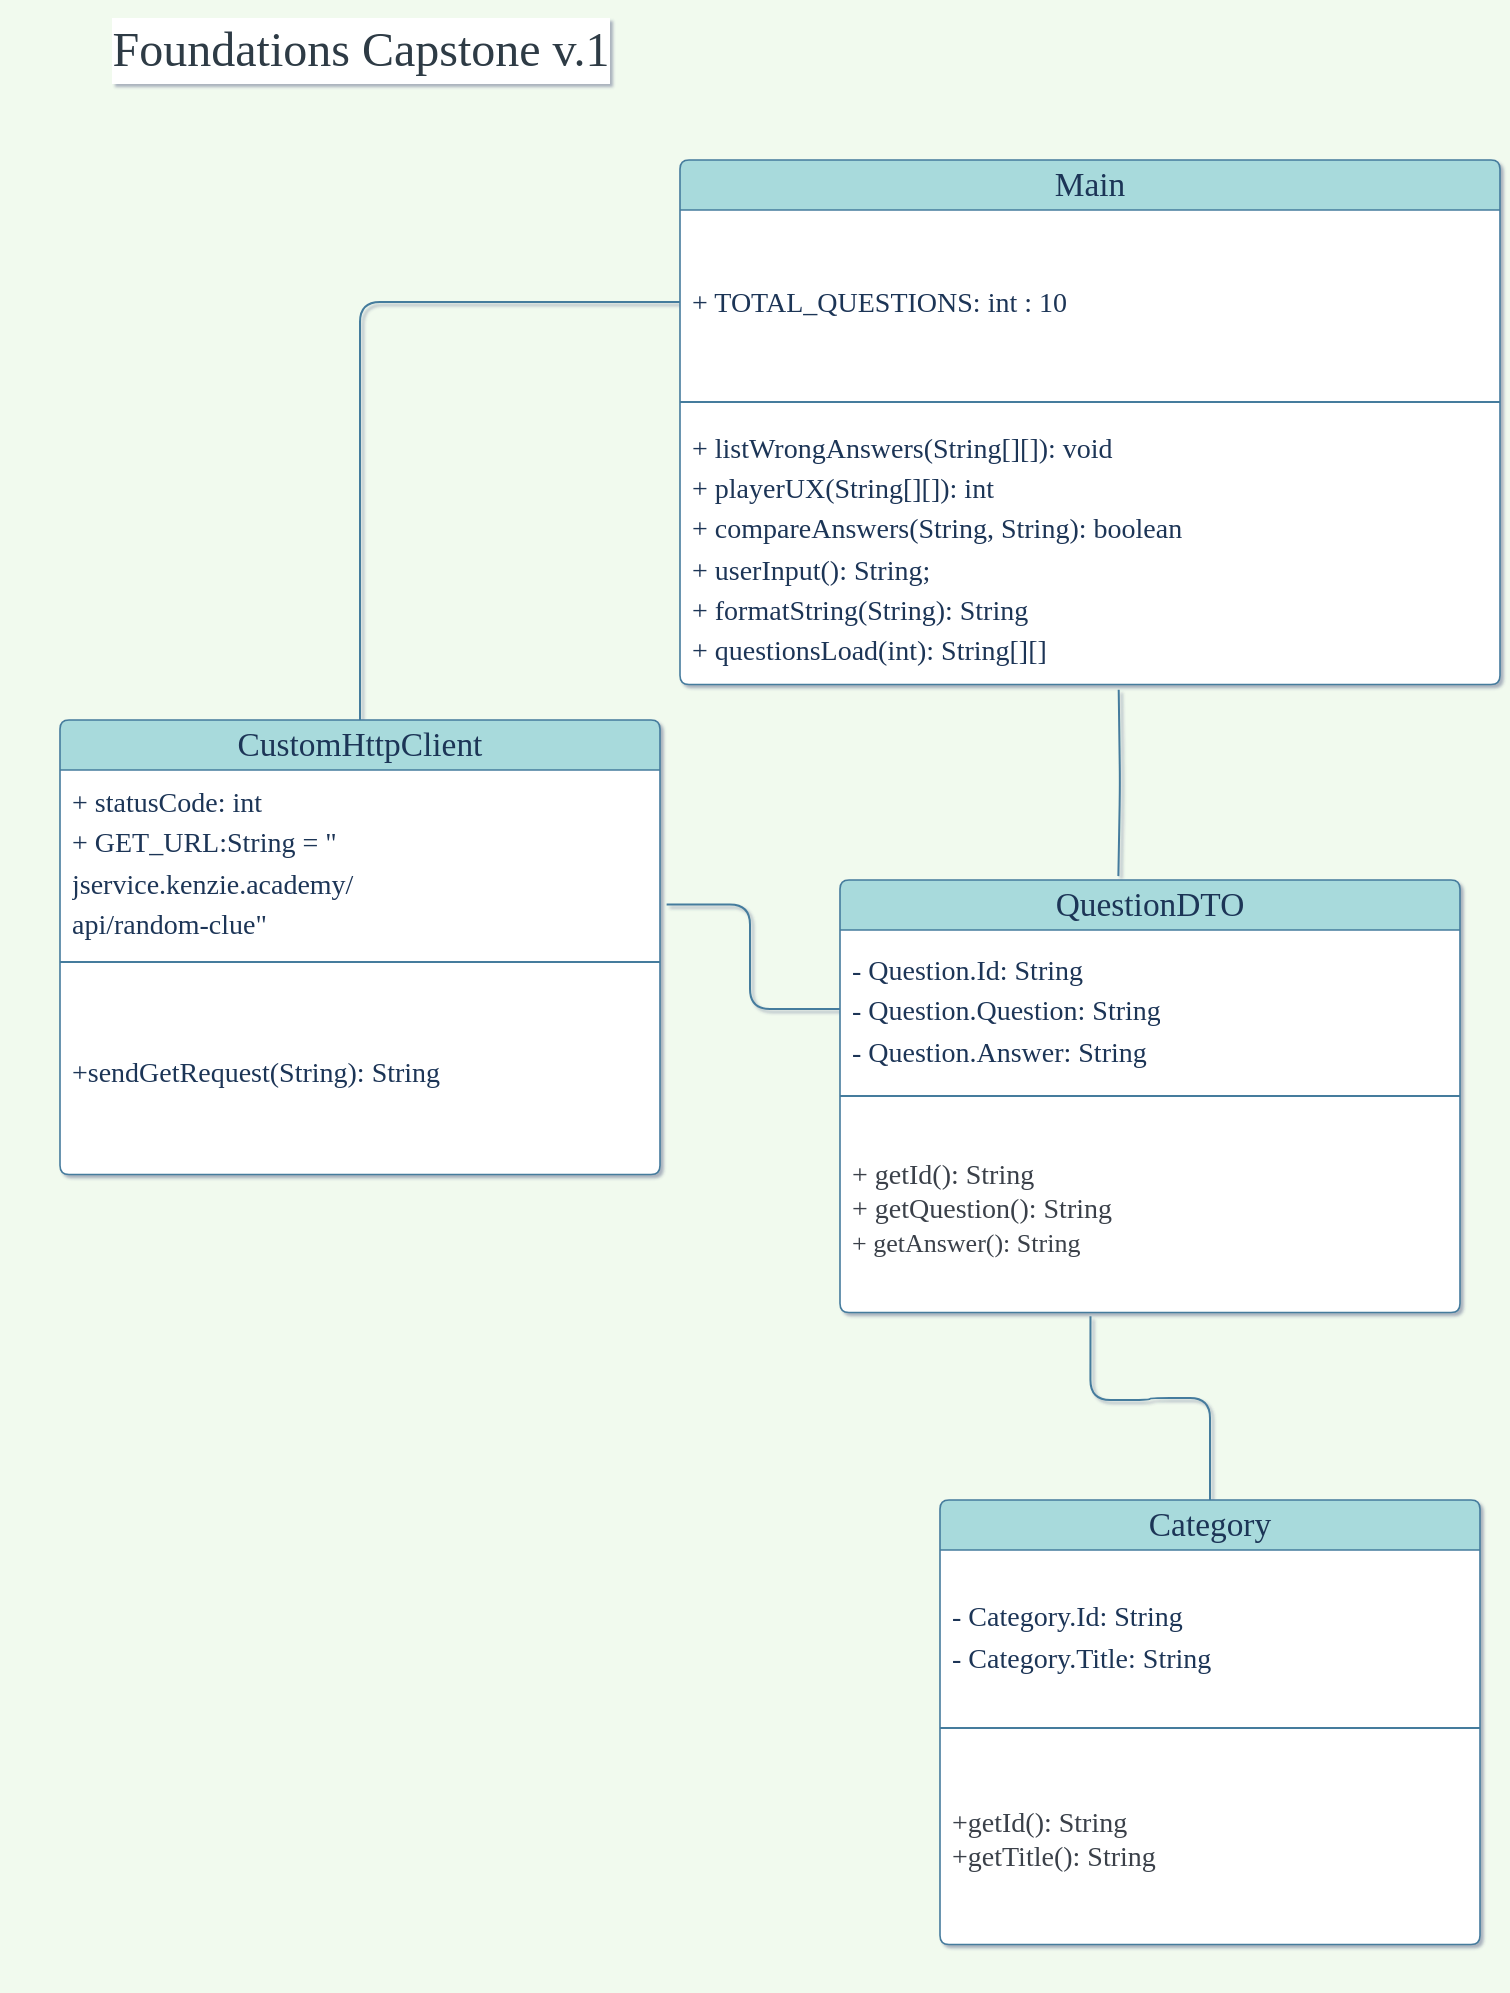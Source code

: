 <mxfile version="20.2.6" type="github">
  <diagram name="Page-1" id="c4acf3e9-155e-7222-9cf6-157b1a14988f">
    <mxGraphModel dx="2169" dy="3454" grid="1" gridSize="10" guides="1" tooltips="1" connect="1" arrows="1" fold="1" page="1" pageScale="1" pageWidth="850" pageHeight="1100" background="#F1FAEE" math="0" shadow="1">
      <root>
        <mxCell id="0" />
        <mxCell id="1" parent="0" />
        <mxCell id="QppL3apP4pxPCaE8zfrQ-16" value="&lt;font face=&quot;Lucida Console&quot;&gt;QuestionDTO&lt;/font&gt;" style="html=1;overflow=block;blockSpacing=1;swimlane;childLayout=stackLayout;horizontal=1;horizontalStack=0;resizeParent=1;resizeParentMax=0;resizeLast=0;collapsible=0;fontStyle=0;marginBottom=0;swimlaneFillColor=#ffffff;startSize=25;whiteSpace=wrap;fontSize=16.7;fontColor=#1D3557;align=center;spacing=0;strokeColor=#457B9D;strokeOpacity=100;rounded=1;absoluteArcSize=1;arcSize=9;strokeWidth=0.8;fillColor=#A8DADC;" parent="1" vertex="1">
          <mxGeometry x="-410" y="-1740" width="310" height="216.25" as="geometry" />
        </mxCell>
        <mxCell id="QppL3apP4pxPCaE8zfrQ-17" value="&lt;font style=&quot;font-size: 14px;&quot; face=&quot;Lucida Console&quot;&gt;- Question.Id: String&lt;br&gt;- Question.Question: String&lt;br&gt;- Question.Answer: String&lt;/font&gt;" style="part=1;html=1;resizeHeight=0;strokeColor=none;fillColor=none;align=left;verticalAlign=middle;spacingLeft=4;spacingRight=4;overflow=hidden;rotatable=0;points=[[0,0.5],[1,0.5]];portConstraint=eastwest;swimlaneFillColor=#ffffff;strokeOpacity=100;whiteSpace=wrap;fontSize=16.7;fontColor=#1D3557;rounded=1;" parent="QppL3apP4pxPCaE8zfrQ-16" vertex="1">
          <mxGeometry y="25" width="310" height="79" as="geometry" />
        </mxCell>
        <mxCell id="QppL3apP4pxPCaE8zfrQ-18" value="" style="line;strokeWidth=1;fillColor=none;align=left;verticalAlign=middle;spacingTop=-1;spacingLeft=3;spacingRight=3;rotatable=0;labelPosition=right;points=[];portConstraint=eastwest;rounded=1;labelBackgroundColor=#F1FAEE;strokeColor=#457B9D;fontColor=#1D3557;" parent="QppL3apP4pxPCaE8zfrQ-16" vertex="1">
          <mxGeometry y="104" width="310" height="8" as="geometry" />
        </mxCell>
        <mxCell id="QppL3apP4pxPCaE8zfrQ-19" value="&lt;span style=&quot;color: rgb(58, 65, 74);&quot;&gt;&lt;font style=&quot;font-size: 14px;&quot; face=&quot;Lucida Console&quot;&gt;+ getId(): String&lt;br&gt;+ getQuestion(): String&lt;br&gt;&lt;/font&gt;&lt;font face=&quot;Lucida Console&quot;&gt;+ getAnswer(): String&lt;/font&gt;&lt;br&gt;&lt;/span&gt;" style="part=1;html=1;resizeHeight=0;strokeColor=none;fillColor=none;align=left;verticalAlign=middle;spacingLeft=4;spacingRight=4;overflow=hidden;rotatable=0;points=[[0,0.5],[1,0.5]];portConstraint=eastwest;swimlaneFillColor=#ffffff;strokeOpacity=100;whiteSpace=wrap;fontSize=13;rounded=1;fontColor=#1D3557;" parent="QppL3apP4pxPCaE8zfrQ-16" vertex="1">
          <mxGeometry y="112" width="310" height="104.25" as="geometry" />
        </mxCell>
        <UserObject label="" lucidchartObjectId="3J_C~.xnrt3a" id="QppL3apP4pxPCaE8zfrQ-21">
          <mxCell style="html=1;overflow=block;blockSpacing=1;whiteSpace=wrap;shape=image;fontSize=13;spacing=0;strokeColor=none;strokeOpacity=100;strokeWidth=0;image=https://images.lucid.app/images/462a75c5-ce3d-442a-9572-1a2fd26a31dd/content;imageAspect=0;rounded=1;fillColor=#A8DADC;fontColor=#1D3557;" parent="1" vertex="1">
            <mxGeometry x="-786" y="-1350" width="286" height="162" as="geometry" />
          </mxCell>
        </UserObject>
        <mxCell id="sQpOkhp2Sbl153yCbMzi-2" value="&lt;h1 style=&quot;margin: 0px; font-weight: normal; line-height: 1.3; text-rendering: optimizelegibility; overflow-wrap: break-word; hyphens: auto; color: rgb(45, 59, 69); text-align: start; background-color: rgb(255, 255, 255);&quot; class=&quot;title&quot;&gt;&lt;font style=&quot;font-size: 24px;&quot; face=&quot;Lucida Console&quot;&gt;Foundations Capstone v.1&lt;/font&gt;&lt;/h1&gt;" style="text;html=1;resizable=0;autosize=1;align=center;verticalAlign=middle;points=[];fillColor=none;strokeColor=none;rounded=1;fontColor=#1D3557;" parent="1" vertex="1">
          <mxGeometry x="-830" y="-2180" width="360" height="50" as="geometry" />
        </mxCell>
        <mxCell id="DT4qRM4iOKq09jAWjtS9-15" style="edgeStyle=orthogonalEdgeStyle;rounded=1;orthogonalLoop=1;jettySize=auto;html=1;fontSize=24;fontColor=#1D3557;endArrow=none;endFill=0;startSize=14;endSize=14;strokeColor=#457B9D;fillColor=#A8DADC;exitX=1.011;exitY=0.731;exitDx=0;exitDy=0;exitPerimeter=0;" parent="1" source="sQpOkhp2Sbl153yCbMzi-8" target="QppL3apP4pxPCaE8zfrQ-17" edge="1">
          <mxGeometry relative="1" as="geometry" />
        </mxCell>
        <mxCell id="sQpOkhp2Sbl153yCbMzi-3" value="&lt;font face=&quot;Lucida Console&quot;&gt;Main&lt;/font&gt;" style="html=1;overflow=block;blockSpacing=1;swimlane;childLayout=stackLayout;horizontal=1;horizontalStack=0;resizeParent=1;resizeParentMax=0;resizeLast=0;collapsible=0;fontStyle=0;marginBottom=0;swimlaneFillColor=#ffffff;startSize=25;whiteSpace=wrap;fontSize=16.7;fontColor=#1D3557;align=center;spacing=0;strokeColor=#457B9D;strokeOpacity=100;rounded=1;absoluteArcSize=1;arcSize=9;strokeWidth=0.8;fillColor=#A8DADC;" parent="1" vertex="1">
          <mxGeometry x="-490" y="-2100" width="410" height="262.25" as="geometry" />
        </mxCell>
        <mxCell id="sQpOkhp2Sbl153yCbMzi-4" value="&lt;font style=&quot;font-size: 14px;&quot; face=&quot;Lucida Console&quot;&gt;+ TOTAL_QUESTIONS: int : 10&lt;/font&gt;" style="part=1;html=1;resizeHeight=0;strokeColor=none;fillColor=none;align=left;verticalAlign=middle;spacingLeft=4;spacingRight=4;overflow=hidden;rotatable=0;points=[[0,0.5],[1,0.5]];portConstraint=eastwest;swimlaneFillColor=#ffffff;strokeOpacity=100;whiteSpace=wrap;fontSize=16.7;fontColor=#1D3557;rounded=1;" parent="sQpOkhp2Sbl153yCbMzi-3" vertex="1">
          <mxGeometry y="25" width="410" height="92" as="geometry" />
        </mxCell>
        <mxCell id="sQpOkhp2Sbl153yCbMzi-5" value="" style="line;strokeWidth=1;fillColor=none;align=left;verticalAlign=middle;spacingTop=-1;spacingLeft=3;spacingRight=3;rotatable=0;labelPosition=right;points=[];portConstraint=eastwest;rounded=1;labelBackgroundColor=#F1FAEE;strokeColor=#457B9D;fontColor=#1D3557;" parent="sQpOkhp2Sbl153yCbMzi-3" vertex="1">
          <mxGeometry y="117" width="410" height="8" as="geometry" />
        </mxCell>
        <mxCell id="sQpOkhp2Sbl153yCbMzi-6" value="&lt;font style=&quot;font-size: 14px;&quot; face=&quot;Lucida Console&quot;&gt;+ listWrongAnswers(String[][]): void&lt;br&gt;+ playerUX(String[][]): int&lt;br&gt;+ compareAnswers(String, String): boolean&lt;br&gt;+ userInput(): String;&lt;br&gt;+ formatString(String): String&lt;br&gt;+ questionsLoad(int): String[][]&lt;br&gt;&lt;/font&gt;" style="part=1;html=1;resizeHeight=0;strokeColor=none;fillColor=none;align=left;verticalAlign=middle;spacingLeft=4;spacingRight=4;overflow=hidden;rotatable=0;points=[[0,0.5],[1,0.5]];portConstraint=eastwest;swimlaneFillColor=#ffffff;strokeOpacity=100;whiteSpace=wrap;fontSize=16.7;fontColor=#1D3557;rounded=1;" parent="sQpOkhp2Sbl153yCbMzi-3" vertex="1">
          <mxGeometry y="125" width="410" height="137.25" as="geometry" />
        </mxCell>
        <mxCell id="sQpOkhp2Sbl153yCbMzi-7" value="&lt;font face=&quot;Lucida Console&quot;&gt;CustomHttpClient&lt;/font&gt;" style="html=1;overflow=block;blockSpacing=1;swimlane;childLayout=stackLayout;horizontal=1;horizontalStack=0;resizeParent=1;resizeParentMax=0;resizeLast=0;collapsible=0;fontStyle=0;marginBottom=0;swimlaneFillColor=#ffffff;startSize=25;whiteSpace=wrap;fontSize=16.7;fontColor=#1D3557;align=center;spacing=0;strokeColor=#457B9D;strokeOpacity=100;rounded=1;absoluteArcSize=1;arcSize=9;strokeWidth=0.8;fillColor=#A8DADC;" parent="1" vertex="1">
          <mxGeometry x="-800" y="-1820" width="300" height="227.25" as="geometry" />
        </mxCell>
        <mxCell id="sQpOkhp2Sbl153yCbMzi-8" value="&lt;span style=&quot;background-color: initial;&quot;&gt;&lt;font style=&quot;font-size: 14px;&quot; face=&quot;Lucida Console&quot;&gt;+ statusCode: int&lt;/font&gt;&lt;/span&gt;&lt;div&gt;&lt;font style=&quot;&quot; face=&quot;Lucida Console&quot;&gt;&lt;span style=&quot;font-size: 14px;&quot;&gt;+ GET_URL:String =&amp;nbsp;&lt;/span&gt;&lt;/font&gt;&lt;span style=&quot;font-size: 14px; font-family: &amp;quot;Lucida Console&amp;quot;; background-color: initial;&quot;&gt;&quot;&lt;/span&gt;&lt;/div&gt;&lt;font face=&quot;Lucida Console&quot;&gt;&lt;span style=&quot;font-size: 14px;&quot;&gt;jservice.kenzie.academy/&lt;/span&gt;&lt;/font&gt;&lt;div&gt;&lt;font style=&quot;&quot; face=&quot;Lucida Console&quot;&gt;&lt;span style=&quot;font-size: 14px;&quot;&gt;api/random-clue&quot;&lt;/span&gt;&lt;/font&gt;&lt;/div&gt;" style="part=1;html=1;resizeHeight=0;strokeColor=none;fillColor=none;align=left;verticalAlign=middle;spacingLeft=4;spacingRight=4;overflow=hidden;rotatable=0;points=[[0,0.5],[1,0.5]];portConstraint=eastwest;swimlaneFillColor=#ffffff;strokeOpacity=100;whiteSpace=wrap;fontSize=16.7;fontColor=#1D3557;rounded=1;" parent="sQpOkhp2Sbl153yCbMzi-7" vertex="1">
          <mxGeometry y="25" width="300" height="92" as="geometry" />
        </mxCell>
        <mxCell id="sQpOkhp2Sbl153yCbMzi-9" value="" style="line;strokeWidth=1;fillColor=none;align=left;verticalAlign=middle;spacingTop=-1;spacingLeft=3;spacingRight=3;rotatable=0;labelPosition=right;points=[];portConstraint=eastwest;rounded=1;labelBackgroundColor=#F1FAEE;strokeColor=#457B9D;fontColor=#1D3557;" parent="sQpOkhp2Sbl153yCbMzi-7" vertex="1">
          <mxGeometry y="117" width="300" height="8" as="geometry" />
        </mxCell>
        <mxCell id="sQpOkhp2Sbl153yCbMzi-10" value="&lt;font style=&quot;font-size: 14px;&quot; face=&quot;Lucida Console&quot;&gt;+sendGetRequest(String): String&lt;/font&gt;" style="part=1;html=1;resizeHeight=0;strokeColor=none;fillColor=none;align=left;verticalAlign=middle;spacingLeft=4;spacingRight=4;overflow=hidden;rotatable=0;points=[[0,0.5],[1,0.5]];portConstraint=eastwest;swimlaneFillColor=#ffffff;strokeOpacity=100;whiteSpace=wrap;fontSize=16.7;fontColor=#1D3557;rounded=1;" parent="sQpOkhp2Sbl153yCbMzi-7" vertex="1">
          <mxGeometry y="125" width="300" height="102.25" as="geometry" />
        </mxCell>
        <mxCell id="DT4qRM4iOKq09jAWjtS9-1" value="&lt;font face=&quot;Lucida Console&quot;&gt;Category&lt;/font&gt;" style="html=1;overflow=block;blockSpacing=1;swimlane;childLayout=stackLayout;horizontal=1;horizontalStack=0;resizeParent=1;resizeParentMax=0;resizeLast=0;collapsible=0;fontStyle=0;marginBottom=0;swimlaneFillColor=#ffffff;startSize=25;whiteSpace=wrap;fontSize=16.7;fontColor=#1D3557;align=center;spacing=0;strokeColor=#457B9D;strokeOpacity=100;rounded=1;absoluteArcSize=1;arcSize=9;strokeWidth=0.8;fillColor=#A8DADC;" parent="1" vertex="1">
          <mxGeometry x="-360" y="-1430" width="270" height="222.25" as="geometry" />
        </mxCell>
        <mxCell id="DT4qRM4iOKq09jAWjtS9-2" value="&lt;font style=&quot;font-size: 14px;&quot; face=&quot;Lucida Console&quot;&gt;- Category.Id: String&lt;br&gt;- Category.Title: String&lt;br&gt;&lt;/font&gt;" style="part=1;html=1;resizeHeight=0;strokeColor=none;fillColor=none;align=left;verticalAlign=middle;spacingLeft=4;spacingRight=4;overflow=hidden;rotatable=0;points=[[0,0.5],[1,0.5]];portConstraint=eastwest;swimlaneFillColor=#ffffff;strokeOpacity=100;whiteSpace=wrap;fontSize=16.7;fontColor=#1D3557;rounded=1;" parent="DT4qRM4iOKq09jAWjtS9-1" vertex="1">
          <mxGeometry y="25" width="270" height="85" as="geometry" />
        </mxCell>
        <mxCell id="DT4qRM4iOKq09jAWjtS9-3" value="" style="line;strokeWidth=1;fillColor=none;align=left;verticalAlign=middle;spacingTop=-1;spacingLeft=3;spacingRight=3;rotatable=0;labelPosition=right;points=[];portConstraint=eastwest;rounded=1;labelBackgroundColor=#F1FAEE;strokeColor=#457B9D;fontColor=#1D3557;" parent="DT4qRM4iOKq09jAWjtS9-1" vertex="1">
          <mxGeometry y="110" width="270" height="8" as="geometry" />
        </mxCell>
        <mxCell id="DT4qRM4iOKq09jAWjtS9-4" value="&lt;font style=&quot;font-size: 14px;&quot; face=&quot;Lucida Console&quot;&gt;&lt;span style=&quot;color: rgb(58, 65, 74);&quot;&gt;+getId(): String&lt;/span&gt;&lt;br style=&quot;color: rgb(58, 65, 74);&quot;&gt;&lt;span style=&quot;color: rgb(58, 65, 74);&quot;&gt;+getTitle(): String&lt;/span&gt;&lt;/font&gt;" style="part=1;html=1;resizeHeight=0;strokeColor=none;fillColor=none;align=left;verticalAlign=middle;spacingLeft=4;spacingRight=4;overflow=hidden;rotatable=0;points=[[0,0.5],[1,0.5]];portConstraint=eastwest;swimlaneFillColor=#ffffff;strokeOpacity=100;whiteSpace=wrap;fontSize=13;rounded=1;fontColor=#1D3557;" parent="DT4qRM4iOKq09jAWjtS9-1" vertex="1">
          <mxGeometry y="118" width="270" height="104.25" as="geometry" />
        </mxCell>
        <mxCell id="DT4qRM4iOKq09jAWjtS9-16" style="edgeStyle=orthogonalEdgeStyle;rounded=1;orthogonalLoop=1;jettySize=auto;html=1;entryX=0.5;entryY=0;entryDx=0;entryDy=0;fontSize=24;fontColor=#1D3557;endArrow=none;endFill=0;startSize=14;endSize=14;strokeColor=#457B9D;fillColor=#A8DADC;" parent="1" source="sQpOkhp2Sbl153yCbMzi-4" target="sQpOkhp2Sbl153yCbMzi-7" edge="1">
          <mxGeometry relative="1" as="geometry" />
        </mxCell>
        <mxCell id="s43ffQbDL6bEtB-OK2GR-3" style="edgeStyle=orthogonalEdgeStyle;rounded=1;orthogonalLoop=1;jettySize=auto;html=1;fontSize=24;fontColor=#1D3557;endArrow=none;endFill=0;startSize=14;endSize=14;strokeColor=#457B9D;fillColor=#A8DADC;exitX=0.404;exitY=1.018;exitDx=0;exitDy=0;exitPerimeter=0;" edge="1" parent="1" source="QppL3apP4pxPCaE8zfrQ-19" target="DT4qRM4iOKq09jAWjtS9-1">
          <mxGeometry relative="1" as="geometry">
            <mxPoint x="-433.7" y="-1707.748" as="sourcePoint" />
            <mxPoint x="-310" y="-1400" as="targetPoint" />
            <Array as="points">
              <mxPoint x="-285" y="-1480" />
              <mxPoint x="-255" y="-1480" />
              <mxPoint x="-245" y="-1481" />
            </Array>
          </mxGeometry>
        </mxCell>
        <mxCell id="s43ffQbDL6bEtB-OK2GR-4" style="edgeStyle=orthogonalEdgeStyle;rounded=1;orthogonalLoop=1;jettySize=auto;html=1;fontSize=24;fontColor=#1D3557;endArrow=none;endFill=0;startSize=14;endSize=14;strokeColor=#457B9D;fillColor=#A8DADC;entryX=0.449;entryY=-0.009;entryDx=0;entryDy=0;entryPerimeter=0;exitX=0.535;exitY=1.019;exitDx=0;exitDy=0;exitPerimeter=0;" edge="1" parent="1" source="sQpOkhp2Sbl153yCbMzi-6" target="QppL3apP4pxPCaE8zfrQ-16">
          <mxGeometry relative="1" as="geometry">
            <mxPoint x="-250" y="-1840" as="sourcePoint" />
            <mxPoint x="-370.0" y="-1663.529" as="targetPoint" />
            <Array as="points">
              <mxPoint x="-270" y="-1835" />
              <mxPoint x="-270" y="-1788" />
              <mxPoint x="-241" y="-1788" />
            </Array>
          </mxGeometry>
        </mxCell>
      </root>
    </mxGraphModel>
  </diagram>
</mxfile>

